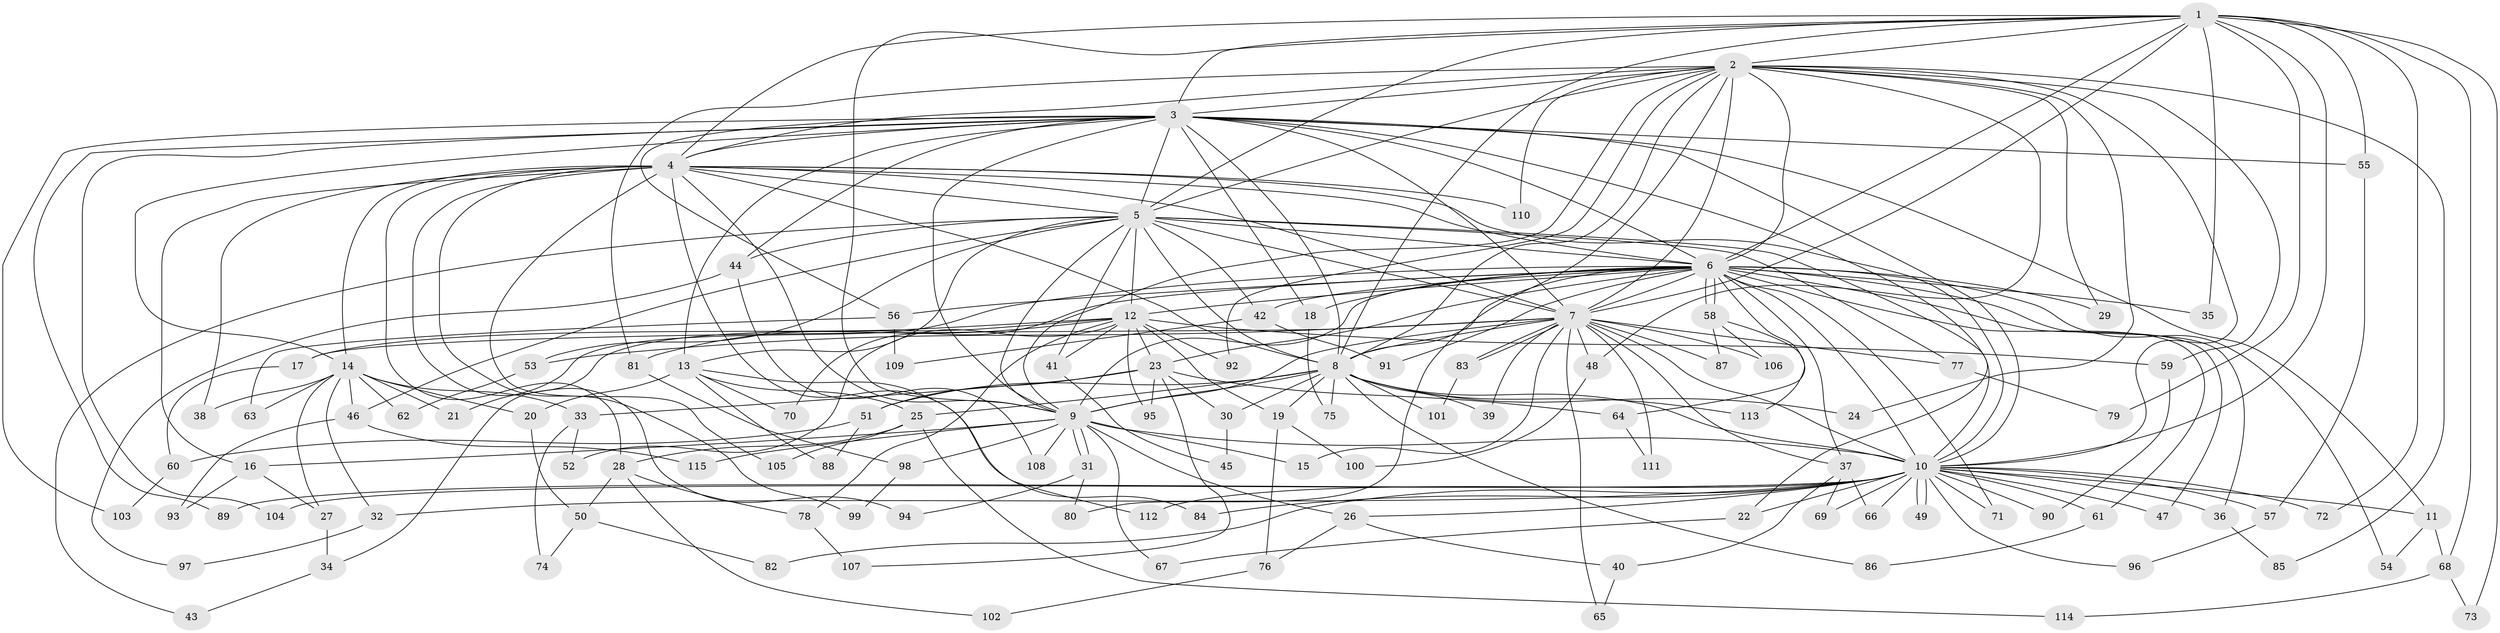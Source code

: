 // Generated by graph-tools (version 1.1) at 2025/13/03/09/25 04:13:48]
// undirected, 115 vertices, 255 edges
graph export_dot {
graph [start="1"]
  node [color=gray90,style=filled];
  1;
  2;
  3;
  4;
  5;
  6;
  7;
  8;
  9;
  10;
  11;
  12;
  13;
  14;
  15;
  16;
  17;
  18;
  19;
  20;
  21;
  22;
  23;
  24;
  25;
  26;
  27;
  28;
  29;
  30;
  31;
  32;
  33;
  34;
  35;
  36;
  37;
  38;
  39;
  40;
  41;
  42;
  43;
  44;
  45;
  46;
  47;
  48;
  49;
  50;
  51;
  52;
  53;
  54;
  55;
  56;
  57;
  58;
  59;
  60;
  61;
  62;
  63;
  64;
  65;
  66;
  67;
  68;
  69;
  70;
  71;
  72;
  73;
  74;
  75;
  76;
  77;
  78;
  79;
  80;
  81;
  82;
  83;
  84;
  85;
  86;
  87;
  88;
  89;
  90;
  91;
  92;
  93;
  94;
  95;
  96;
  97;
  98;
  99;
  100;
  101;
  102;
  103;
  104;
  105;
  106;
  107;
  108;
  109;
  110;
  111;
  112;
  113;
  114;
  115;
  1 -- 2;
  1 -- 3;
  1 -- 4;
  1 -- 5;
  1 -- 6;
  1 -- 7;
  1 -- 8;
  1 -- 9;
  1 -- 10;
  1 -- 35;
  1 -- 55;
  1 -- 68;
  1 -- 72;
  1 -- 73;
  1 -- 79;
  2 -- 3;
  2 -- 4;
  2 -- 5;
  2 -- 6;
  2 -- 7;
  2 -- 8;
  2 -- 9;
  2 -- 10;
  2 -- 24;
  2 -- 29;
  2 -- 48;
  2 -- 59;
  2 -- 80;
  2 -- 81;
  2 -- 85;
  2 -- 92;
  2 -- 110;
  3 -- 4;
  3 -- 5;
  3 -- 6;
  3 -- 7;
  3 -- 8;
  3 -- 9;
  3 -- 10;
  3 -- 11;
  3 -- 13;
  3 -- 14;
  3 -- 18;
  3 -- 22;
  3 -- 44;
  3 -- 55;
  3 -- 56;
  3 -- 89;
  3 -- 103;
  3 -- 104;
  4 -- 5;
  4 -- 6;
  4 -- 7;
  4 -- 8;
  4 -- 9;
  4 -- 10;
  4 -- 14;
  4 -- 16;
  4 -- 28;
  4 -- 38;
  4 -- 94;
  4 -- 99;
  4 -- 105;
  4 -- 110;
  4 -- 112;
  5 -- 6;
  5 -- 7;
  5 -- 8;
  5 -- 9;
  5 -- 10;
  5 -- 12;
  5 -- 13;
  5 -- 41;
  5 -- 42;
  5 -- 43;
  5 -- 44;
  5 -- 46;
  5 -- 53;
  5 -- 77;
  6 -- 7;
  6 -- 8;
  6 -- 9;
  6 -- 10;
  6 -- 12;
  6 -- 18;
  6 -- 21;
  6 -- 23;
  6 -- 29;
  6 -- 35;
  6 -- 36;
  6 -- 37;
  6 -- 42;
  6 -- 47;
  6 -- 54;
  6 -- 56;
  6 -- 58;
  6 -- 58;
  6 -- 61;
  6 -- 64;
  6 -- 70;
  6 -- 71;
  6 -- 91;
  7 -- 8;
  7 -- 9;
  7 -- 10;
  7 -- 15;
  7 -- 17;
  7 -- 37;
  7 -- 39;
  7 -- 48;
  7 -- 53;
  7 -- 65;
  7 -- 77;
  7 -- 83;
  7 -- 83;
  7 -- 87;
  7 -- 106;
  7 -- 111;
  8 -- 9;
  8 -- 10;
  8 -- 19;
  8 -- 24;
  8 -- 25;
  8 -- 30;
  8 -- 39;
  8 -- 51;
  8 -- 75;
  8 -- 86;
  8 -- 101;
  8 -- 113;
  9 -- 10;
  9 -- 15;
  9 -- 16;
  9 -- 26;
  9 -- 31;
  9 -- 31;
  9 -- 67;
  9 -- 98;
  9 -- 108;
  9 -- 115;
  10 -- 11;
  10 -- 22;
  10 -- 26;
  10 -- 32;
  10 -- 36;
  10 -- 47;
  10 -- 49;
  10 -- 49;
  10 -- 57;
  10 -- 61;
  10 -- 66;
  10 -- 69;
  10 -- 71;
  10 -- 72;
  10 -- 82;
  10 -- 84;
  10 -- 89;
  10 -- 90;
  10 -- 96;
  10 -- 104;
  10 -- 112;
  11 -- 54;
  11 -- 68;
  12 -- 17;
  12 -- 19;
  12 -- 23;
  12 -- 34;
  12 -- 41;
  12 -- 52;
  12 -- 59;
  12 -- 78;
  12 -- 81;
  12 -- 92;
  12 -- 95;
  13 -- 20;
  13 -- 25;
  13 -- 70;
  13 -- 84;
  13 -- 88;
  14 -- 20;
  14 -- 21;
  14 -- 27;
  14 -- 32;
  14 -- 33;
  14 -- 38;
  14 -- 46;
  14 -- 62;
  14 -- 63;
  16 -- 27;
  16 -- 93;
  17 -- 60;
  18 -- 75;
  19 -- 76;
  19 -- 100;
  20 -- 50;
  22 -- 67;
  23 -- 30;
  23 -- 33;
  23 -- 51;
  23 -- 64;
  23 -- 95;
  23 -- 107;
  25 -- 28;
  25 -- 105;
  25 -- 114;
  26 -- 40;
  26 -- 76;
  27 -- 34;
  28 -- 50;
  28 -- 78;
  28 -- 102;
  30 -- 45;
  31 -- 80;
  31 -- 94;
  32 -- 97;
  33 -- 52;
  33 -- 74;
  34 -- 43;
  36 -- 85;
  37 -- 40;
  37 -- 66;
  37 -- 69;
  40 -- 65;
  41 -- 45;
  42 -- 91;
  42 -- 109;
  44 -- 97;
  44 -- 108;
  46 -- 93;
  46 -- 115;
  48 -- 100;
  50 -- 74;
  50 -- 82;
  51 -- 60;
  51 -- 88;
  53 -- 62;
  55 -- 57;
  56 -- 63;
  56 -- 109;
  57 -- 96;
  58 -- 87;
  58 -- 106;
  58 -- 113;
  59 -- 90;
  60 -- 103;
  61 -- 86;
  64 -- 111;
  68 -- 73;
  68 -- 114;
  76 -- 102;
  77 -- 79;
  78 -- 107;
  81 -- 98;
  83 -- 101;
  98 -- 99;
}
